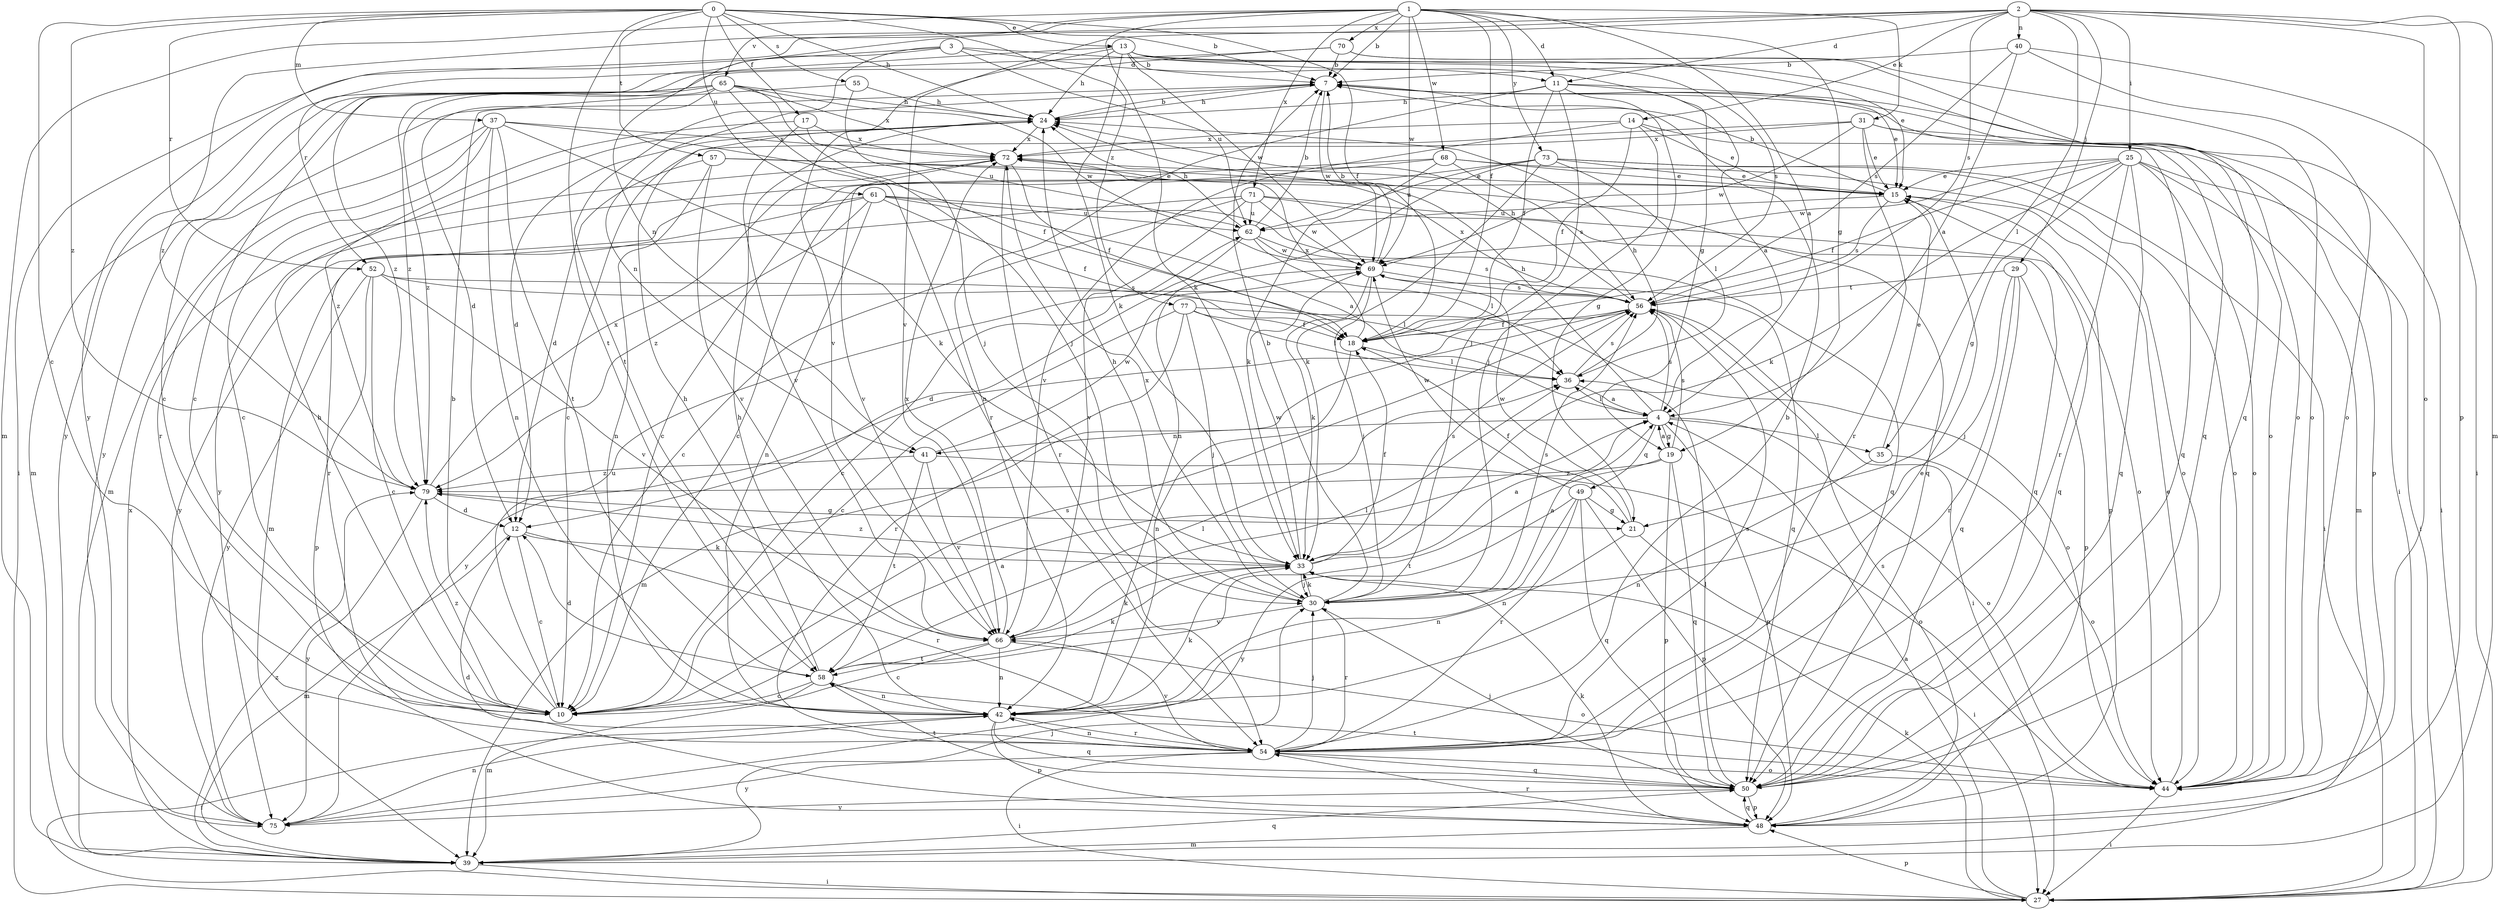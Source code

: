 strict digraph  {
0;
1;
2;
3;
4;
7;
10;
11;
12;
13;
14;
15;
17;
18;
19;
21;
24;
25;
27;
29;
30;
31;
33;
35;
36;
37;
39;
40;
41;
42;
44;
48;
49;
50;
52;
54;
55;
56;
57;
58;
61;
62;
65;
66;
68;
69;
70;
71;
72;
73;
75;
77;
79;
0 -> 7  [label=b];
0 -> 10  [label=c];
0 -> 13  [label=e];
0 -> 17  [label=f];
0 -> 18  [label=f];
0 -> 24  [label=h];
0 -> 37  [label=m];
0 -> 52  [label=r];
0 -> 55  [label=s];
0 -> 57  [label=t];
0 -> 58  [label=t];
0 -> 61  [label=u];
0 -> 77  [label=z];
0 -> 79  [label=z];
1 -> 4  [label=a];
1 -> 7  [label=b];
1 -> 11  [label=d];
1 -> 18  [label=f];
1 -> 19  [label=g];
1 -> 31  [label=k];
1 -> 33  [label=k];
1 -> 39  [label=m];
1 -> 65  [label=v];
1 -> 68  [label=w];
1 -> 69  [label=w];
1 -> 70  [label=x];
1 -> 71  [label=x];
1 -> 73  [label=y];
1 -> 79  [label=z];
2 -> 11  [label=d];
2 -> 14  [label=e];
2 -> 25  [label=i];
2 -> 29  [label=j];
2 -> 35  [label=l];
2 -> 39  [label=m];
2 -> 40  [label=n];
2 -> 41  [label=n];
2 -> 44  [label=o];
2 -> 48  [label=p];
2 -> 56  [label=s];
2 -> 66  [label=v];
2 -> 75  [label=y];
3 -> 11  [label=d];
3 -> 19  [label=g];
3 -> 27  [label=i];
3 -> 52  [label=r];
3 -> 58  [label=t];
3 -> 62  [label=u];
4 -> 19  [label=g];
4 -> 24  [label=h];
4 -> 35  [label=l];
4 -> 36  [label=l];
4 -> 41  [label=n];
4 -> 44  [label=o];
4 -> 48  [label=p];
4 -> 49  [label=q];
4 -> 56  [label=s];
7 -> 24  [label=h];
7 -> 27  [label=i];
7 -> 41  [label=n];
7 -> 44  [label=o];
7 -> 50  [label=q];
7 -> 69  [label=w];
10 -> 4  [label=a];
10 -> 7  [label=b];
10 -> 24  [label=h];
10 -> 56  [label=s];
10 -> 62  [label=u];
10 -> 79  [label=z];
11 -> 4  [label=a];
11 -> 15  [label=e];
11 -> 18  [label=f];
11 -> 21  [label=g];
11 -> 24  [label=h];
11 -> 30  [label=j];
11 -> 42  [label=n];
12 -> 10  [label=c];
12 -> 33  [label=k];
12 -> 39  [label=m];
12 -> 54  [label=r];
13 -> 7  [label=b];
13 -> 15  [label=e];
13 -> 24  [label=h];
13 -> 33  [label=k];
13 -> 44  [label=o];
13 -> 56  [label=s];
13 -> 66  [label=v];
13 -> 69  [label=w];
13 -> 79  [label=z];
14 -> 15  [label=e];
14 -> 18  [label=f];
14 -> 30  [label=j];
14 -> 50  [label=q];
14 -> 66  [label=v];
14 -> 72  [label=x];
15 -> 7  [label=b];
15 -> 48  [label=p];
15 -> 50  [label=q];
15 -> 56  [label=s];
15 -> 62  [label=u];
17 -> 62  [label=u];
17 -> 66  [label=v];
17 -> 72  [label=x];
17 -> 79  [label=z];
18 -> 36  [label=l];
18 -> 42  [label=n];
18 -> 72  [label=x];
19 -> 4  [label=a];
19 -> 48  [label=p];
19 -> 50  [label=q];
19 -> 56  [label=s];
19 -> 58  [label=t];
19 -> 79  [label=z];
21 -> 18  [label=f];
21 -> 27  [label=i];
21 -> 42  [label=n];
21 -> 69  [label=w];
24 -> 7  [label=b];
24 -> 12  [label=d];
24 -> 72  [label=x];
25 -> 15  [label=e];
25 -> 18  [label=f];
25 -> 21  [label=g];
25 -> 27  [label=i];
25 -> 33  [label=k];
25 -> 39  [label=m];
25 -> 44  [label=o];
25 -> 50  [label=q];
25 -> 54  [label=r];
25 -> 69  [label=w];
27 -> 4  [label=a];
27 -> 33  [label=k];
27 -> 48  [label=p];
29 -> 30  [label=j];
29 -> 48  [label=p];
29 -> 50  [label=q];
29 -> 54  [label=r];
29 -> 56  [label=t];
30 -> 4  [label=a];
30 -> 7  [label=b];
30 -> 24  [label=h];
30 -> 33  [label=k];
30 -> 54  [label=r];
30 -> 56  [label=s];
30 -> 66  [label=v];
30 -> 72  [label=x];
31 -> 10  [label=c];
31 -> 15  [label=e];
31 -> 27  [label=i];
31 -> 48  [label=p];
31 -> 54  [label=r];
31 -> 69  [label=w];
31 -> 72  [label=x];
33 -> 4  [label=a];
33 -> 18  [label=f];
33 -> 30  [label=j];
33 -> 56  [label=s];
33 -> 69  [label=w];
33 -> 79  [label=z];
35 -> 15  [label=e];
35 -> 42  [label=n];
35 -> 44  [label=o];
36 -> 4  [label=a];
36 -> 24  [label=h];
36 -> 56  [label=s];
37 -> 10  [label=c];
37 -> 18  [label=f];
37 -> 33  [label=k];
37 -> 39  [label=m];
37 -> 42  [label=n];
37 -> 54  [label=r];
37 -> 58  [label=t];
37 -> 72  [label=x];
39 -> 27  [label=i];
39 -> 30  [label=j];
39 -> 50  [label=q];
39 -> 72  [label=x];
39 -> 79  [label=z];
40 -> 4  [label=a];
40 -> 7  [label=b];
40 -> 27  [label=i];
40 -> 44  [label=o];
40 -> 56  [label=s];
41 -> 44  [label=o];
41 -> 58  [label=t];
41 -> 66  [label=v];
41 -> 69  [label=w];
41 -> 79  [label=z];
42 -> 24  [label=h];
42 -> 27  [label=i];
42 -> 33  [label=k];
42 -> 48  [label=p];
42 -> 50  [label=q];
42 -> 54  [label=r];
44 -> 15  [label=e];
44 -> 27  [label=i];
44 -> 58  [label=t];
48 -> 12  [label=d];
48 -> 33  [label=k];
48 -> 39  [label=m];
48 -> 50  [label=q];
48 -> 54  [label=r];
48 -> 56  [label=s];
49 -> 21  [label=g];
49 -> 42  [label=n];
49 -> 48  [label=p];
49 -> 50  [label=q];
49 -> 54  [label=r];
49 -> 69  [label=w];
49 -> 75  [label=y];
50 -> 30  [label=j];
50 -> 36  [label=l];
50 -> 48  [label=p];
50 -> 58  [label=t];
50 -> 75  [label=y];
52 -> 10  [label=c];
52 -> 36  [label=l];
52 -> 48  [label=p];
52 -> 56  [label=s];
52 -> 66  [label=v];
52 -> 75  [label=y];
54 -> 7  [label=b];
54 -> 15  [label=e];
54 -> 27  [label=i];
54 -> 30  [label=j];
54 -> 42  [label=n];
54 -> 44  [label=o];
54 -> 50  [label=q];
54 -> 56  [label=s];
54 -> 66  [label=v];
54 -> 75  [label=y];
55 -> 10  [label=c];
55 -> 24  [label=h];
55 -> 30  [label=j];
56 -> 18  [label=f];
56 -> 24  [label=h];
56 -> 27  [label=i];
56 -> 39  [label=m];
56 -> 72  [label=x];
56 -> 75  [label=y];
57 -> 12  [label=d];
57 -> 15  [label=e];
57 -> 42  [label=n];
57 -> 50  [label=q];
57 -> 66  [label=v];
58 -> 10  [label=c];
58 -> 12  [label=d];
58 -> 24  [label=h];
58 -> 33  [label=k];
58 -> 36  [label=l];
58 -> 39  [label=m];
58 -> 42  [label=n];
61 -> 4  [label=a];
61 -> 18  [label=f];
61 -> 42  [label=n];
61 -> 50  [label=q];
61 -> 54  [label=r];
61 -> 62  [label=u];
61 -> 75  [label=y];
61 -> 79  [label=z];
62 -> 7  [label=b];
62 -> 10  [label=c];
62 -> 24  [label=h];
62 -> 36  [label=l];
62 -> 56  [label=s];
62 -> 69  [label=w];
65 -> 10  [label=c];
65 -> 12  [label=d];
65 -> 24  [label=h];
65 -> 30  [label=j];
65 -> 39  [label=m];
65 -> 54  [label=r];
65 -> 69  [label=w];
65 -> 72  [label=x];
65 -> 75  [label=y];
65 -> 79  [label=z];
66 -> 10  [label=c];
66 -> 33  [label=k];
66 -> 36  [label=l];
66 -> 42  [label=n];
66 -> 44  [label=o];
66 -> 58  [label=t];
66 -> 72  [label=x];
68 -> 10  [label=c];
68 -> 15  [label=e];
68 -> 33  [label=k];
68 -> 44  [label=o];
68 -> 56  [label=s];
68 -> 75  [label=y];
69 -> 7  [label=b];
69 -> 12  [label=d];
69 -> 30  [label=j];
69 -> 33  [label=k];
69 -> 50  [label=q];
69 -> 56  [label=s];
70 -> 7  [label=b];
70 -> 44  [label=o];
70 -> 50  [label=q];
70 -> 75  [label=y];
70 -> 79  [label=z];
71 -> 10  [label=c];
71 -> 39  [label=m];
71 -> 44  [label=o];
71 -> 50  [label=q];
71 -> 62  [label=u];
71 -> 66  [label=v];
71 -> 69  [label=w];
72 -> 15  [label=e];
72 -> 18  [label=f];
72 -> 54  [label=r];
72 -> 66  [label=v];
73 -> 10  [label=c];
73 -> 15  [label=e];
73 -> 27  [label=i];
73 -> 33  [label=k];
73 -> 36  [label=l];
73 -> 42  [label=n];
73 -> 44  [label=o];
73 -> 62  [label=u];
75 -> 42  [label=n];
77 -> 10  [label=c];
77 -> 18  [label=f];
77 -> 30  [label=j];
77 -> 36  [label=l];
77 -> 44  [label=o];
77 -> 54  [label=r];
79 -> 12  [label=d];
79 -> 21  [label=g];
79 -> 72  [label=x];
79 -> 75  [label=y];
}
